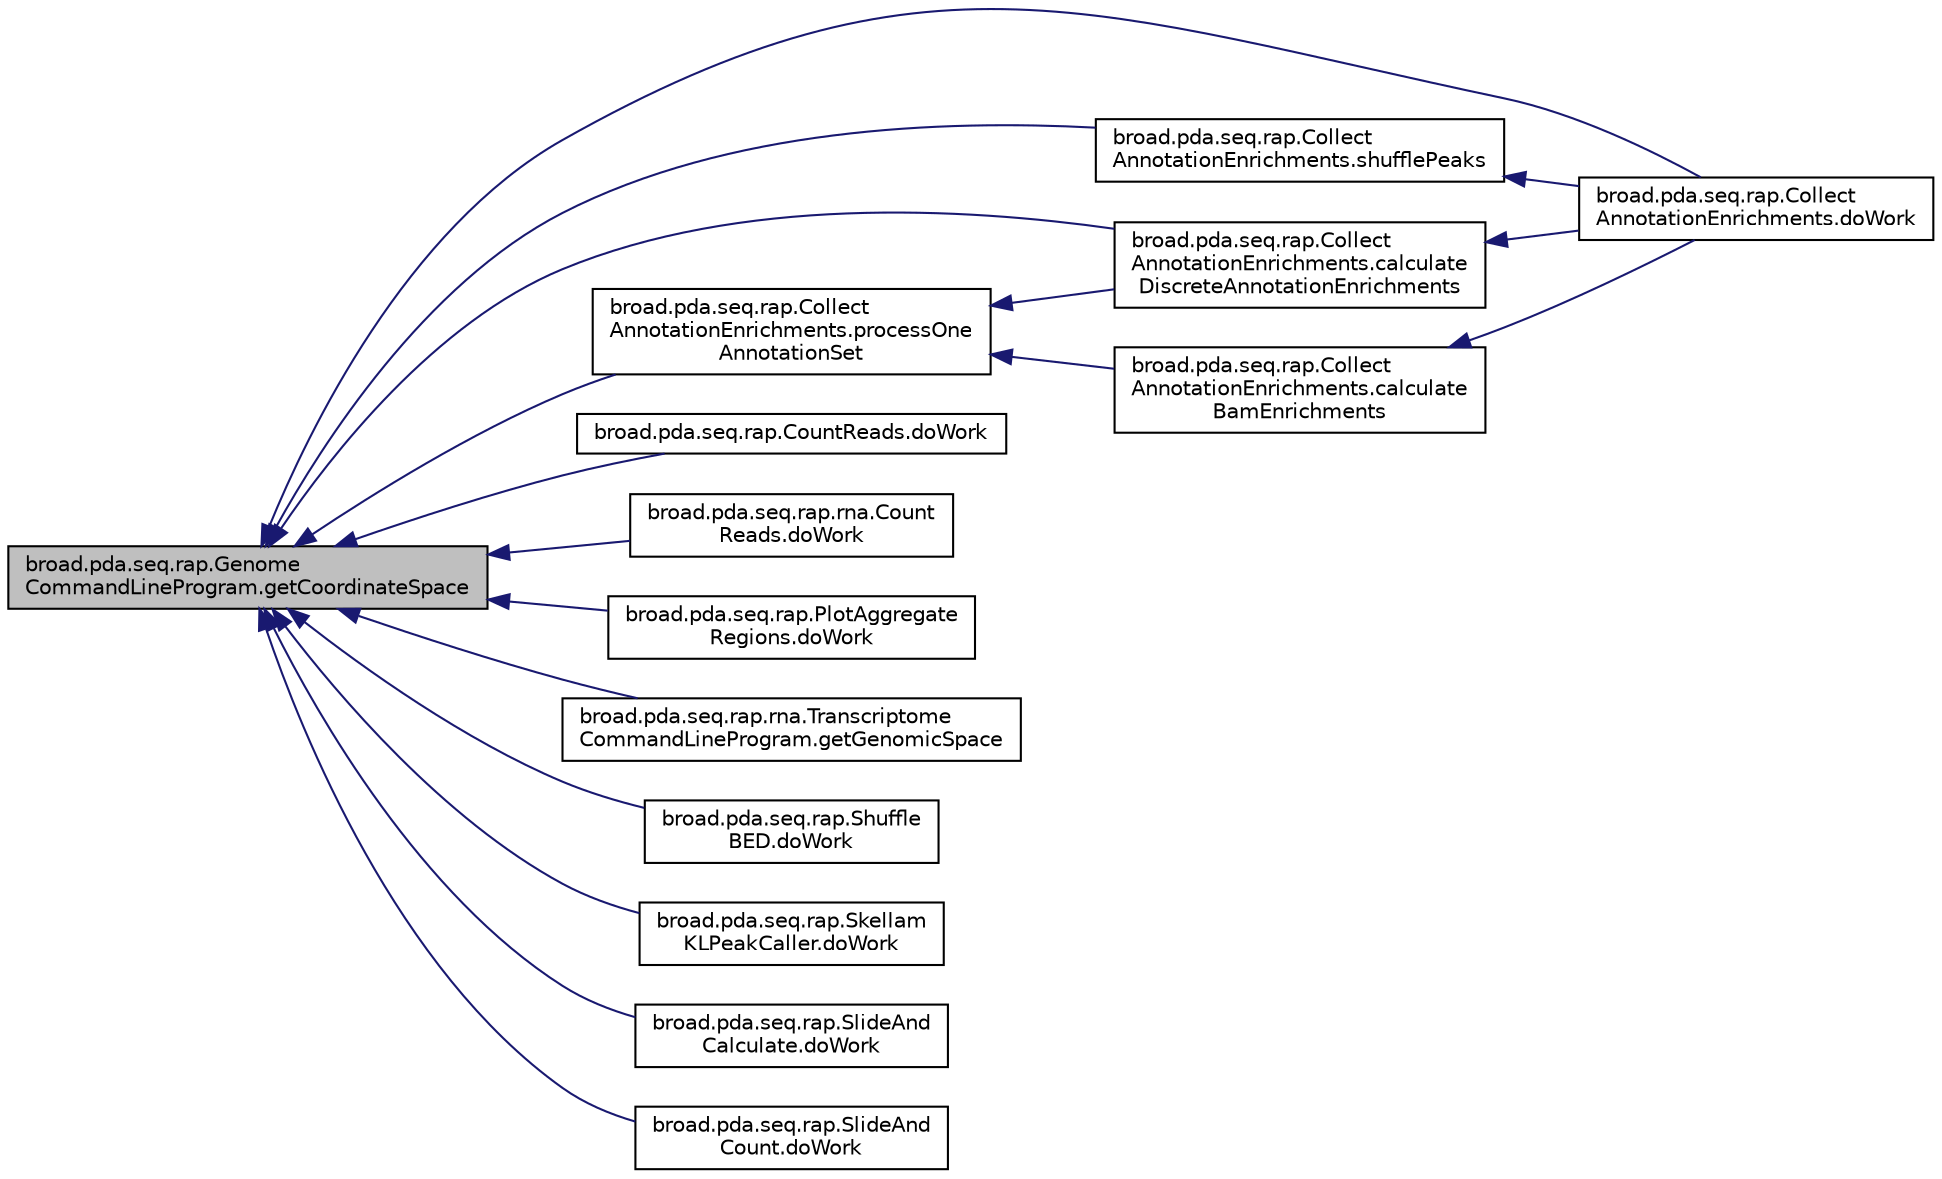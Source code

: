 digraph "broad.pda.seq.rap.GenomeCommandLineProgram.getCoordinateSpace"
{
  edge [fontname="Helvetica",fontsize="10",labelfontname="Helvetica",labelfontsize="10"];
  node [fontname="Helvetica",fontsize="10",shape=record];
  rankdir="LR";
  Node1 [label="broad.pda.seq.rap.Genome\lCommandLineProgram.getCoordinateSpace",height=0.2,width=0.4,color="black", fillcolor="grey75", style="filled" fontcolor="black"];
  Node1 -> Node2 [dir="back",color="midnightblue",fontsize="10",style="solid",fontname="Helvetica"];
  Node2 [label="broad.pda.seq.rap.Collect\lAnnotationEnrichments.doWork",height=0.2,width=0.4,color="black", fillcolor="white", style="filled",URL="$classbroad_1_1pda_1_1seq_1_1rap_1_1_collect_annotation_enrichments.html#aca90aa592038309a60344ccc5caec0f4"];
  Node1 -> Node3 [dir="back",color="midnightblue",fontsize="10",style="solid",fontname="Helvetica"];
  Node3 [label="broad.pda.seq.rap.Collect\lAnnotationEnrichments.shufflePeaks",height=0.2,width=0.4,color="black", fillcolor="white", style="filled",URL="$classbroad_1_1pda_1_1seq_1_1rap_1_1_collect_annotation_enrichments.html#aba7f1f25cb7a629a27fde2c4d3c8105c"];
  Node3 -> Node2 [dir="back",color="midnightblue",fontsize="10",style="solid",fontname="Helvetica"];
  Node1 -> Node4 [dir="back",color="midnightblue",fontsize="10",style="solid",fontname="Helvetica"];
  Node4 [label="broad.pda.seq.rap.Collect\lAnnotationEnrichments.calculate\lDiscreteAnnotationEnrichments",height=0.2,width=0.4,color="black", fillcolor="white", style="filled",URL="$classbroad_1_1pda_1_1seq_1_1rap_1_1_collect_annotation_enrichments.html#a21202bc9f043306a502cbe9c22299225"];
  Node4 -> Node2 [dir="back",color="midnightblue",fontsize="10",style="solid",fontname="Helvetica"];
  Node1 -> Node5 [dir="back",color="midnightblue",fontsize="10",style="solid",fontname="Helvetica"];
  Node5 [label="broad.pda.seq.rap.Collect\lAnnotationEnrichments.processOne\lAnnotationSet",height=0.2,width=0.4,color="black", fillcolor="white", style="filled",URL="$classbroad_1_1pda_1_1seq_1_1rap_1_1_collect_annotation_enrichments.html#a63fdd32080696170a9aff6c1763e8f97"];
  Node5 -> Node4 [dir="back",color="midnightblue",fontsize="10",style="solid",fontname="Helvetica"];
  Node5 -> Node6 [dir="back",color="midnightblue",fontsize="10",style="solid",fontname="Helvetica"];
  Node6 [label="broad.pda.seq.rap.Collect\lAnnotationEnrichments.calculate\lBamEnrichments",height=0.2,width=0.4,color="black", fillcolor="white", style="filled",URL="$classbroad_1_1pda_1_1seq_1_1rap_1_1_collect_annotation_enrichments.html#a526e950c4fd241ba6a4850d88a5931aa"];
  Node6 -> Node2 [dir="back",color="midnightblue",fontsize="10",style="solid",fontname="Helvetica"];
  Node1 -> Node7 [dir="back",color="midnightblue",fontsize="10",style="solid",fontname="Helvetica"];
  Node7 [label="broad.pda.seq.rap.CountReads.doWork",height=0.2,width=0.4,color="black", fillcolor="white", style="filled",URL="$classbroad_1_1pda_1_1seq_1_1rap_1_1_count_reads.html#a5abbd23b69813a1009bb1ea543661acf"];
  Node1 -> Node8 [dir="back",color="midnightblue",fontsize="10",style="solid",fontname="Helvetica"];
  Node8 [label="broad.pda.seq.rap.rna.Count\lReads.doWork",height=0.2,width=0.4,color="black", fillcolor="white", style="filled",URL="$classbroad_1_1pda_1_1seq_1_1rap_1_1rna_1_1_count_reads.html#a39cb5668ecab7b71e7551df410c848c6"];
  Node1 -> Node9 [dir="back",color="midnightblue",fontsize="10",style="solid",fontname="Helvetica"];
  Node9 [label="broad.pda.seq.rap.PlotAggregate\lRegions.doWork",height=0.2,width=0.4,color="black", fillcolor="white", style="filled",URL="$classbroad_1_1pda_1_1seq_1_1rap_1_1_plot_aggregate_regions.html#a4369c164ec6a94743373b8be8ad610d7"];
  Node1 -> Node10 [dir="back",color="midnightblue",fontsize="10",style="solid",fontname="Helvetica"];
  Node10 [label="broad.pda.seq.rap.rna.Transcriptome\lCommandLineProgram.getGenomicSpace",height=0.2,width=0.4,color="black", fillcolor="white", style="filled",URL="$classbroad_1_1pda_1_1seq_1_1rap_1_1rna_1_1_transcriptome_command_line_program.html#aff5c6cc64d861821f530e4dc869fc3ed"];
  Node1 -> Node11 [dir="back",color="midnightblue",fontsize="10",style="solid",fontname="Helvetica"];
  Node11 [label="broad.pda.seq.rap.Shuffle\lBED.doWork",height=0.2,width=0.4,color="black", fillcolor="white", style="filled",URL="$classbroad_1_1pda_1_1seq_1_1rap_1_1_shuffle_b_e_d.html#a7198d9ec802176d2dbc9e8ca7dc4b7d7"];
  Node1 -> Node12 [dir="back",color="midnightblue",fontsize="10",style="solid",fontname="Helvetica"];
  Node12 [label="broad.pda.seq.rap.Skellam\lKLPeakCaller.doWork",height=0.2,width=0.4,color="black", fillcolor="white", style="filled",URL="$classbroad_1_1pda_1_1seq_1_1rap_1_1_skellam_k_l_peak_caller.html#aa3872536397e7bd43277bfd6784bb83b"];
  Node1 -> Node13 [dir="back",color="midnightblue",fontsize="10",style="solid",fontname="Helvetica"];
  Node13 [label="broad.pda.seq.rap.SlideAnd\lCalculate.doWork",height=0.2,width=0.4,color="black", fillcolor="white", style="filled",URL="$classbroad_1_1pda_1_1seq_1_1rap_1_1_slide_and_calculate.html#a31f7222dd204d0ea4e75d100fe2441e3"];
  Node1 -> Node14 [dir="back",color="midnightblue",fontsize="10",style="solid",fontname="Helvetica"];
  Node14 [label="broad.pda.seq.rap.SlideAnd\lCount.doWork",height=0.2,width=0.4,color="black", fillcolor="white", style="filled",URL="$classbroad_1_1pda_1_1seq_1_1rap_1_1_slide_and_count.html#a8adde7a9f3cc3bd02653248a0092d3d7"];
}
